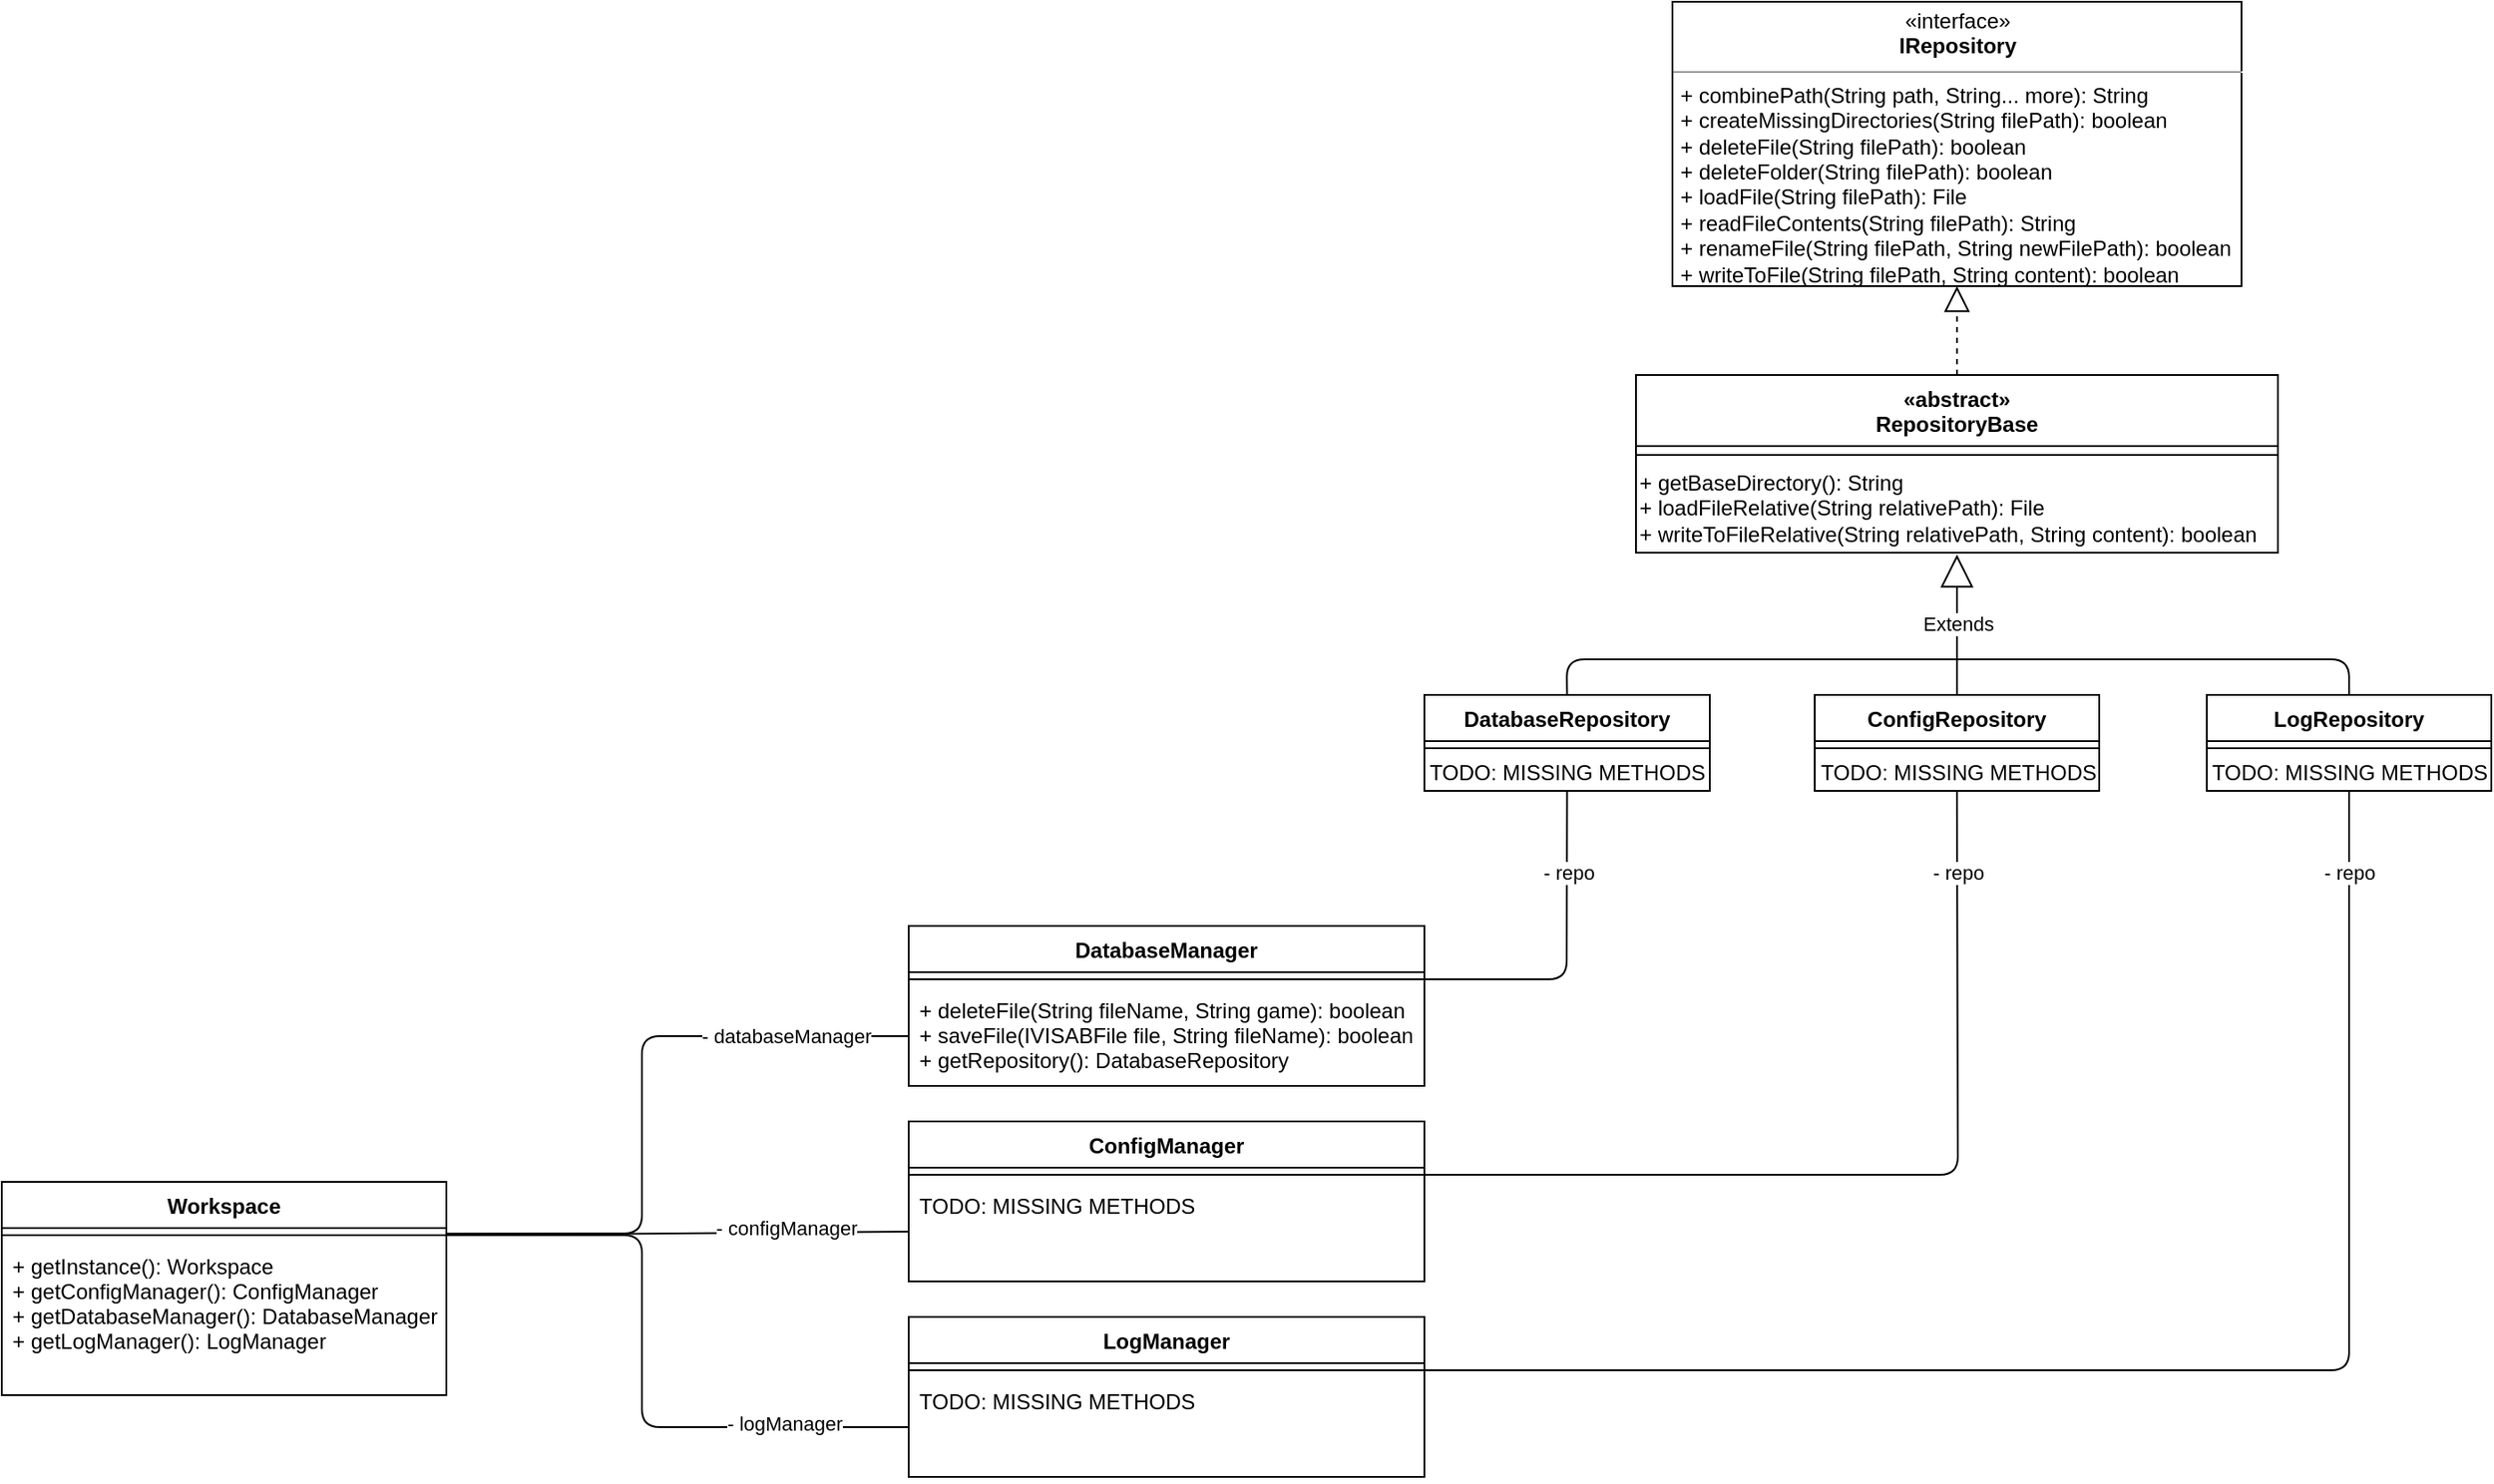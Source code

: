 <mxfile version="14.6.13" type="device"><diagram id="C5RBs43oDa-KdzZeNtuy" name="Page-1"><mxGraphModel dx="3253" dy="1402" grid="1" gridSize="10" guides="1" tooltips="1" connect="1" arrows="1" fold="1" page="1" pageScale="1" pageWidth="827" pageHeight="1169" math="0" shadow="0"><root><mxCell id="WIyWlLk6GJQsqaUBKTNV-0"/><mxCell id="WIyWlLk6GJQsqaUBKTNV-1" parent="WIyWlLk6GJQsqaUBKTNV-0"/><mxCell id="JI4V-cQbe10biLklACYg-0" value="&lt;p style=&quot;margin: 0px ; margin-top: 4px ; text-align: center&quot;&gt;«interface»&lt;br&gt;&lt;b&gt;IRepository&lt;/b&gt;&lt;/p&gt;&lt;hr size=&quot;1&quot;&gt;&lt;p style=&quot;margin: 0px ; margin-left: 4px&quot;&gt;+ combinePath(String path, String... more): String&lt;/p&gt;&lt;p style=&quot;margin: 0px ; margin-left: 4px&quot;&gt;+ createMissingDirectories(String filePath): boolean&lt;/p&gt;&lt;p style=&quot;margin: 0px ; margin-left: 4px&quot;&gt;+ deleteFile(String filePath): boolean&lt;/p&gt;&lt;p style=&quot;margin: 0px ; margin-left: 4px&quot;&gt;+ deleteFolder(String filePath): boolean&lt;/p&gt;&lt;p style=&quot;margin: 0px ; margin-left: 4px&quot;&gt;&lt;span&gt;+ loadFile(String filePath): File&lt;/span&gt;&lt;br&gt;&lt;/p&gt;&lt;p style=&quot;margin: 0px ; margin-left: 4px&quot;&gt;&lt;span&gt;+ readFileContents(String filePath): String&lt;/span&gt;&lt;br&gt;&lt;/p&gt;&lt;p style=&quot;margin: 0px ; margin-left: 4px&quot;&gt;+ renameFile(String filePath, String newFilePath): boolean&lt;/p&gt;&lt;p style=&quot;margin: 0px ; margin-left: 4px&quot;&gt;+ writeToFile(String filePath, String content): boolean&lt;/p&gt;" style="verticalAlign=top;align=left;overflow=fill;fontSize=12;fontFamily=Helvetica;html=1;" vertex="1" parent="WIyWlLk6GJQsqaUBKTNV-1"><mxGeometry x="259.5" y="10" width="320" height="160" as="geometry"/></mxCell><mxCell id="JI4V-cQbe10biLklACYg-4" value="«abstract»&#10;RepositoryBase" style="swimlane;fontStyle=1;align=center;verticalAlign=top;childLayout=stackLayout;horizontal=1;startSize=40;horizontalStack=0;resizeParent=1;resizeParentMax=0;resizeLast=0;collapsible=1;marginBottom=0;" vertex="1" parent="WIyWlLk6GJQsqaUBKTNV-1"><mxGeometry x="239" y="220" width="361" height="100" as="geometry"/></mxCell><mxCell id="JI4V-cQbe10biLklACYg-6" value="" style="line;strokeWidth=1;fillColor=none;align=left;verticalAlign=middle;spacingTop=-1;spacingLeft=3;spacingRight=3;rotatable=0;labelPosition=right;points=[];portConstraint=eastwest;" vertex="1" parent="JI4V-cQbe10biLklACYg-4"><mxGeometry y="40" width="361" height="10" as="geometry"/></mxCell><mxCell id="JI4V-cQbe10biLklACYg-10" value="+ getBaseDirectory(): String&lt;span&gt;&lt;br&gt;+ loadFileRelative(String relativePath): File&lt;/span&gt;&lt;br&gt;&lt;span&gt;+ writeToFileRelative(String relativePath, String content): boolean&lt;br&gt;&lt;/span&gt;" style="text;html=1;align=left;verticalAlign=middle;resizable=0;points=[];autosize=1;strokeColor=none;" vertex="1" parent="JI4V-cQbe10biLklACYg-4"><mxGeometry y="50" width="361" height="50" as="geometry"/></mxCell><mxCell id="JI4V-cQbe10biLklACYg-9" value="" style="endArrow=block;dashed=1;endFill=0;endSize=12;html=1;exitX=0.5;exitY=0;exitDx=0;exitDy=0;entryX=0.5;entryY=1;entryDx=0;entryDy=0;" edge="1" parent="WIyWlLk6GJQsqaUBKTNV-1" source="JI4V-cQbe10biLklACYg-4" target="JI4V-cQbe10biLklACYg-0"><mxGeometry width="160" relative="1" as="geometry"><mxPoint x="340" y="240" as="sourcePoint"/><mxPoint x="500" y="240" as="targetPoint"/></mxGeometry></mxCell><mxCell id="JI4V-cQbe10biLklACYg-12" value="Workspace" style="swimlane;fontStyle=1;align=center;verticalAlign=top;childLayout=stackLayout;horizontal=1;startSize=26;horizontalStack=0;resizeParent=1;resizeParentMax=0;resizeLast=0;collapsible=1;marginBottom=0;" vertex="1" parent="WIyWlLk6GJQsqaUBKTNV-1"><mxGeometry x="-680" y="674" width="250" height="120" as="geometry"/></mxCell><mxCell id="JI4V-cQbe10biLklACYg-14" value="" style="line;strokeWidth=1;fillColor=none;align=left;verticalAlign=middle;spacingTop=-1;spacingLeft=3;spacingRight=3;rotatable=0;labelPosition=right;points=[];portConstraint=eastwest;" vertex="1" parent="JI4V-cQbe10biLklACYg-12"><mxGeometry y="26" width="250" height="8" as="geometry"/></mxCell><mxCell id="JI4V-cQbe10biLklACYg-15" value="+ getInstance(): Workspace&#10;+ getConfigManager(): ConfigManager&#10;+ getDatabaseManager(): DatabaseManager&#10;+ getLogManager(): LogManager" style="text;strokeColor=none;fillColor=none;align=left;verticalAlign=top;spacingLeft=4;spacingRight=4;overflow=hidden;rotatable=0;points=[[0,0.5],[1,0.5]];portConstraint=eastwest;" vertex="1" parent="JI4V-cQbe10biLklACYg-12"><mxGeometry y="34" width="250" height="86" as="geometry"/></mxCell><mxCell id="JI4V-cQbe10biLklACYg-17" value="DatabaseManager" style="swimlane;fontStyle=1;align=center;verticalAlign=top;childLayout=stackLayout;horizontal=1;startSize=26;horizontalStack=0;resizeParent=1;resizeParentMax=0;resizeLast=0;collapsible=1;marginBottom=0;" vertex="1" parent="WIyWlLk6GJQsqaUBKTNV-1"><mxGeometry x="-170" y="530" width="290" height="90" as="geometry"/></mxCell><mxCell id="JI4V-cQbe10biLklACYg-19" value="" style="line;strokeWidth=1;fillColor=none;align=left;verticalAlign=middle;spacingTop=-1;spacingLeft=3;spacingRight=3;rotatable=0;labelPosition=right;points=[];portConstraint=eastwest;" vertex="1" parent="JI4V-cQbe10biLklACYg-17"><mxGeometry y="26" width="290" height="8" as="geometry"/></mxCell><mxCell id="JI4V-cQbe10biLklACYg-20" value="+ deleteFile(String fileName, String game): boolean&#10;+ saveFile(IVISABFile file, String fileName): boolean&#10;+ getRepository(): DatabaseRepository" style="text;strokeColor=none;fillColor=none;align=left;verticalAlign=top;spacingLeft=4;spacingRight=4;overflow=hidden;rotatable=0;points=[[0,0.5],[1,0.5]];portConstraint=eastwest;" vertex="1" parent="JI4V-cQbe10biLklACYg-17"><mxGeometry y="34" width="290" height="56" as="geometry"/></mxCell><mxCell id="JI4V-cQbe10biLklACYg-21" value="DatabaseRepository" style="swimlane;fontStyle=1;align=center;verticalAlign=top;childLayout=stackLayout;horizontal=1;startSize=26;horizontalStack=0;resizeParent=1;resizeParentMax=0;resizeLast=0;collapsible=1;marginBottom=0;" vertex="1" parent="WIyWlLk6GJQsqaUBKTNV-1"><mxGeometry x="120" y="400" width="160.5" height="54" as="geometry"/></mxCell><mxCell id="JI4V-cQbe10biLklACYg-23" value="" style="line;strokeWidth=1;fillColor=none;align=left;verticalAlign=middle;spacingTop=-1;spacingLeft=3;spacingRight=3;rotatable=0;labelPosition=right;points=[];portConstraint=eastwest;" vertex="1" parent="JI4V-cQbe10biLklACYg-21"><mxGeometry y="26" width="160.5" height="8" as="geometry"/></mxCell><mxCell id="JI4V-cQbe10biLklACYg-39" value="TODO: MISSING METHODS" style="text;html=1;align=center;verticalAlign=middle;resizable=0;points=[];autosize=1;strokeColor=none;" vertex="1" parent="JI4V-cQbe10biLklACYg-21"><mxGeometry y="34" width="160.5" height="20" as="geometry"/></mxCell><mxCell id="JI4V-cQbe10biLklACYg-25" value="ConfigRepository" style="swimlane;fontStyle=1;align=center;verticalAlign=top;childLayout=stackLayout;horizontal=1;startSize=26;horizontalStack=0;resizeParent=1;resizeParentMax=0;resizeLast=0;collapsible=1;marginBottom=0;" vertex="1" parent="WIyWlLk6GJQsqaUBKTNV-1"><mxGeometry x="339.5" y="400" width="160" height="54" as="geometry"/></mxCell><mxCell id="JI4V-cQbe10biLklACYg-26" value="" style="line;strokeWidth=1;fillColor=none;align=left;verticalAlign=middle;spacingTop=-1;spacingLeft=3;spacingRight=3;rotatable=0;labelPosition=right;points=[];portConstraint=eastwest;" vertex="1" parent="JI4V-cQbe10biLklACYg-25"><mxGeometry y="26" width="160" height="8" as="geometry"/></mxCell><mxCell id="JI4V-cQbe10biLklACYg-40" value="TODO: MISSING METHODS" style="text;html=1;align=center;verticalAlign=middle;resizable=0;points=[];autosize=1;strokeColor=none;" vertex="1" parent="JI4V-cQbe10biLklACYg-25"><mxGeometry y="34" width="160" height="20" as="geometry"/></mxCell><mxCell id="JI4V-cQbe10biLklACYg-27" value="LogRepository" style="swimlane;fontStyle=1;align=center;verticalAlign=top;childLayout=stackLayout;horizontal=1;startSize=26;horizontalStack=0;resizeParent=1;resizeParentMax=0;resizeLast=0;collapsible=1;marginBottom=0;" vertex="1" parent="WIyWlLk6GJQsqaUBKTNV-1"><mxGeometry x="560" y="400" width="160" height="54" as="geometry"/></mxCell><mxCell id="JI4V-cQbe10biLklACYg-28" value="" style="line;strokeWidth=1;fillColor=none;align=left;verticalAlign=middle;spacingTop=-1;spacingLeft=3;spacingRight=3;rotatable=0;labelPosition=right;points=[];portConstraint=eastwest;" vertex="1" parent="JI4V-cQbe10biLklACYg-27"><mxGeometry y="26" width="160" height="8" as="geometry"/></mxCell><mxCell id="JI4V-cQbe10biLklACYg-41" value="TODO: MISSING METHODS" style="text;html=1;align=center;verticalAlign=middle;resizable=0;points=[];autosize=1;strokeColor=none;" vertex="1" parent="JI4V-cQbe10biLklACYg-27"><mxGeometry y="34" width="160" height="20" as="geometry"/></mxCell><mxCell id="JI4V-cQbe10biLklACYg-30" value="Extends" style="endArrow=block;endSize=16;endFill=0;html=1;exitX=0.5;exitY=0;exitDx=0;exitDy=0;entryX=0.5;entryY=1.02;entryDx=0;entryDy=0;entryPerimeter=0;" edge="1" parent="WIyWlLk6GJQsqaUBKTNV-1" source="JI4V-cQbe10biLklACYg-25" target="JI4V-cQbe10biLklACYg-10"><mxGeometry x="0.013" width="160" relative="1" as="geometry"><mxPoint x="340" y="330" as="sourcePoint"/><mxPoint x="500" y="330" as="targetPoint"/><mxPoint as="offset"/></mxGeometry></mxCell><mxCell id="JI4V-cQbe10biLklACYg-31" value="" style="endArrow=none;html=1;exitX=0.5;exitY=0;exitDx=0;exitDy=0;" edge="1" parent="WIyWlLk6GJQsqaUBKTNV-1" source="JI4V-cQbe10biLklACYg-21"><mxGeometry width="50" height="50" relative="1" as="geometry"><mxPoint x="190" y="390" as="sourcePoint"/><mxPoint x="420" y="380" as="targetPoint"/><Array as="points"><mxPoint x="200" y="380"/></Array></mxGeometry></mxCell><mxCell id="JI4V-cQbe10biLklACYg-32" value="" style="endArrow=none;html=1;exitX=0.5;exitY=0;exitDx=0;exitDy=0;" edge="1" parent="WIyWlLk6GJQsqaUBKTNV-1" source="JI4V-cQbe10biLklACYg-27"><mxGeometry width="50" height="50" relative="1" as="geometry"><mxPoint x="400" y="360" as="sourcePoint"/><mxPoint x="420" y="380" as="targetPoint"/><Array as="points"><mxPoint x="640" y="380"/></Array></mxGeometry></mxCell><mxCell id="JI4V-cQbe10biLklACYg-34" value="" style="endArrow=none;html=1;exitX=0.998;exitY=0.5;exitDx=0;exitDy=0;exitPerimeter=0;entryX=0.5;entryY=1;entryDx=0;entryDy=0;" edge="1" parent="WIyWlLk6GJQsqaUBKTNV-1" source="JI4V-cQbe10biLklACYg-19" target="JI4V-cQbe10biLklACYg-21"><mxGeometry width="50" height="50" relative="1" as="geometry"><mxPoint x="250" y="610" as="sourcePoint"/><mxPoint x="201" y="460" as="targetPoint"/><Array as="points"><mxPoint x="200" y="560"/></Array></mxGeometry></mxCell><mxCell id="JI4V-cQbe10biLklACYg-35" value="- repo" style="edgeLabel;html=1;align=center;verticalAlign=middle;resizable=0;points=[];" vertex="1" connectable="0" parent="JI4V-cQbe10biLklACYg-34"><mxGeometry x="-0.733" relative="1" as="geometry"><mxPoint x="56" y="-60" as="offset"/></mxGeometry></mxCell><mxCell id="JI4V-cQbe10biLklACYg-42" value="ConfigManager" style="swimlane;fontStyle=1;align=center;verticalAlign=top;childLayout=stackLayout;horizontal=1;startSize=26;horizontalStack=0;resizeParent=1;resizeParentMax=0;resizeLast=0;collapsible=1;marginBottom=0;" vertex="1" parent="WIyWlLk6GJQsqaUBKTNV-1"><mxGeometry x="-170" y="640" width="290" height="90" as="geometry"/></mxCell><mxCell id="JI4V-cQbe10biLklACYg-43" value="" style="line;strokeWidth=1;fillColor=none;align=left;verticalAlign=middle;spacingTop=-1;spacingLeft=3;spacingRight=3;rotatable=0;labelPosition=right;points=[];portConstraint=eastwest;" vertex="1" parent="JI4V-cQbe10biLklACYg-42"><mxGeometry y="26" width="290" height="8" as="geometry"/></mxCell><mxCell id="JI4V-cQbe10biLklACYg-44" value="TODO: MISSING METHODS" style="text;strokeColor=none;fillColor=none;align=left;verticalAlign=top;spacingLeft=4;spacingRight=4;overflow=hidden;rotatable=0;points=[[0,0.5],[1,0.5]];portConstraint=eastwest;" vertex="1" parent="JI4V-cQbe10biLklACYg-42"><mxGeometry y="34" width="290" height="56" as="geometry"/></mxCell><mxCell id="JI4V-cQbe10biLklACYg-45" value="" style="endArrow=none;html=1;exitX=0.998;exitY=0.5;exitDx=0;exitDy=0;exitPerimeter=0;entryX=0.5;entryY=1;entryDx=0;entryDy=0;" edge="1" parent="WIyWlLk6GJQsqaUBKTNV-1" source="JI4V-cQbe10biLklACYg-43" target="JI4V-cQbe10biLklACYg-25"><mxGeometry width="50" height="50" relative="1" as="geometry"><mxPoint x="463" y="665.84" as="sourcePoint"/><mxPoint x="410" y="470" as="targetPoint"/><Array as="points"><mxPoint x="420" y="670"/></Array></mxGeometry></mxCell><mxCell id="JI4V-cQbe10biLklACYg-46" value="- repo" style="edgeLabel;html=1;align=center;verticalAlign=middle;resizable=0;points=[];" vertex="1" connectable="0" parent="JI4V-cQbe10biLklACYg-45"><mxGeometry x="-0.733" relative="1" as="geometry"><mxPoint x="231" y="-170" as="offset"/></mxGeometry></mxCell><mxCell id="JI4V-cQbe10biLklACYg-47" value="LogManager" style="swimlane;fontStyle=1;align=center;verticalAlign=top;childLayout=stackLayout;horizontal=1;startSize=26;horizontalStack=0;resizeParent=1;resizeParentMax=0;resizeLast=0;collapsible=1;marginBottom=0;" vertex="1" parent="WIyWlLk6GJQsqaUBKTNV-1"><mxGeometry x="-170" y="750" width="290" height="90" as="geometry"/></mxCell><mxCell id="JI4V-cQbe10biLklACYg-48" value="" style="line;strokeWidth=1;fillColor=none;align=left;verticalAlign=middle;spacingTop=-1;spacingLeft=3;spacingRight=3;rotatable=0;labelPosition=right;points=[];portConstraint=eastwest;" vertex="1" parent="JI4V-cQbe10biLklACYg-47"><mxGeometry y="26" width="290" height="8" as="geometry"/></mxCell><mxCell id="JI4V-cQbe10biLklACYg-49" value="TODO: MISSING METHODS" style="text;strokeColor=none;fillColor=none;align=left;verticalAlign=top;spacingLeft=4;spacingRight=4;overflow=hidden;rotatable=0;points=[[0,0.5],[1,0.5]];portConstraint=eastwest;" vertex="1" parent="JI4V-cQbe10biLklACYg-47"><mxGeometry y="34" width="290" height="56" as="geometry"/></mxCell><mxCell id="JI4V-cQbe10biLklACYg-50" value="" style="endArrow=none;html=1;exitX=0.998;exitY=0.5;exitDx=0;exitDy=0;exitPerimeter=0;entryX=0.5;entryY=1;entryDx=0;entryDy=0;" edge="1" parent="WIyWlLk6GJQsqaUBKTNV-1" source="JI4V-cQbe10biLklACYg-48" target="JI4V-cQbe10biLklACYg-27"><mxGeometry width="50" height="50" relative="1" as="geometry"><mxPoint x="463" y="775.84" as="sourcePoint"/><mxPoint x="620" y="470" as="targetPoint"/><Array as="points"><mxPoint x="640" y="780"/></Array></mxGeometry></mxCell><mxCell id="JI4V-cQbe10biLklACYg-51" value="- repo" style="edgeLabel;html=1;align=center;verticalAlign=middle;resizable=0;points=[];" vertex="1" connectable="0" parent="JI4V-cQbe10biLklACYg-50"><mxGeometry x="-0.733" relative="1" as="geometry"><mxPoint x="407" y="-280" as="offset"/></mxGeometry></mxCell><mxCell id="JI4V-cQbe10biLklACYg-52" value="" style="endArrow=none;html=1;entryX=0;entryY=0.5;entryDx=0;entryDy=0;exitX=1;exitY=0.25;exitDx=0;exitDy=0;" edge="1" parent="WIyWlLk6GJQsqaUBKTNV-1" source="JI4V-cQbe10biLklACYg-12" target="JI4V-cQbe10biLklACYg-49"><mxGeometry width="50" height="50" relative="1" as="geometry"><mxPoint x="-400" y="680" as="sourcePoint"/><mxPoint x="-240" y="800" as="targetPoint"/><Array as="points"><mxPoint x="-320" y="704"/><mxPoint x="-320" y="812"/><mxPoint x="-240" y="812"/></Array></mxGeometry></mxCell><mxCell id="JI4V-cQbe10biLklACYg-63" value="- logManager" style="edgeLabel;html=1;align=center;verticalAlign=middle;resizable=0;points=[];" vertex="1" connectable="0" parent="JI4V-cQbe10biLklACYg-52"><mxGeometry x="0.58" relative="1" as="geometry"><mxPoint x="7" y="-2" as="offset"/></mxGeometry></mxCell><mxCell id="JI4V-cQbe10biLklACYg-54" value="" style="endArrow=none;html=1;entryX=0;entryY=0.5;entryDx=0;entryDy=0;exitX=0.998;exitY=0.396;exitDx=0;exitDy=0;exitPerimeter=0;" edge="1" parent="WIyWlLk6GJQsqaUBKTNV-1" source="JI4V-cQbe10biLklACYg-14" target="JI4V-cQbe10biLklACYg-20"><mxGeometry width="50" height="50" relative="1" as="geometry"><mxPoint x="-370" y="704" as="sourcePoint"/><mxPoint x="-230" y="580" as="targetPoint"/><Array as="points"><mxPoint x="-320" y="703"/><mxPoint x="-320" y="592"/><mxPoint x="-240" y="592"/></Array></mxGeometry></mxCell><mxCell id="JI4V-cQbe10biLklACYg-59" value="- databaseManager" style="edgeLabel;html=1;align=center;verticalAlign=middle;resizable=0;points=[];" vertex="1" connectable="0" parent="JI4V-cQbe10biLklACYg-54"><mxGeometry x="0.572" relative="1" as="geometry"><mxPoint x="10" as="offset"/></mxGeometry></mxCell><mxCell id="JI4V-cQbe10biLklACYg-55" value="" style="endArrow=none;html=1;exitX=1;exitY=0.25;exitDx=0;exitDy=0;entryX=0;entryY=0.5;entryDx=0;entryDy=0;" edge="1" parent="WIyWlLk6GJQsqaUBKTNV-1" source="JI4V-cQbe10biLklACYg-12" target="JI4V-cQbe10biLklACYg-44"><mxGeometry width="50" height="50" relative="1" as="geometry"><mxPoint x="-310" y="690" as="sourcePoint"/><mxPoint x="-260" y="640" as="targetPoint"/></mxGeometry></mxCell><mxCell id="JI4V-cQbe10biLklACYg-61" value="- configManager" style="edgeLabel;html=1;align=center;verticalAlign=middle;resizable=0;points=[];" vertex="1" connectable="0" parent="JI4V-cQbe10biLklACYg-55"><mxGeometry x="0.41" relative="1" as="geometry"><mxPoint x="7" y="-3" as="offset"/></mxGeometry></mxCell></root></mxGraphModel></diagram></mxfile>